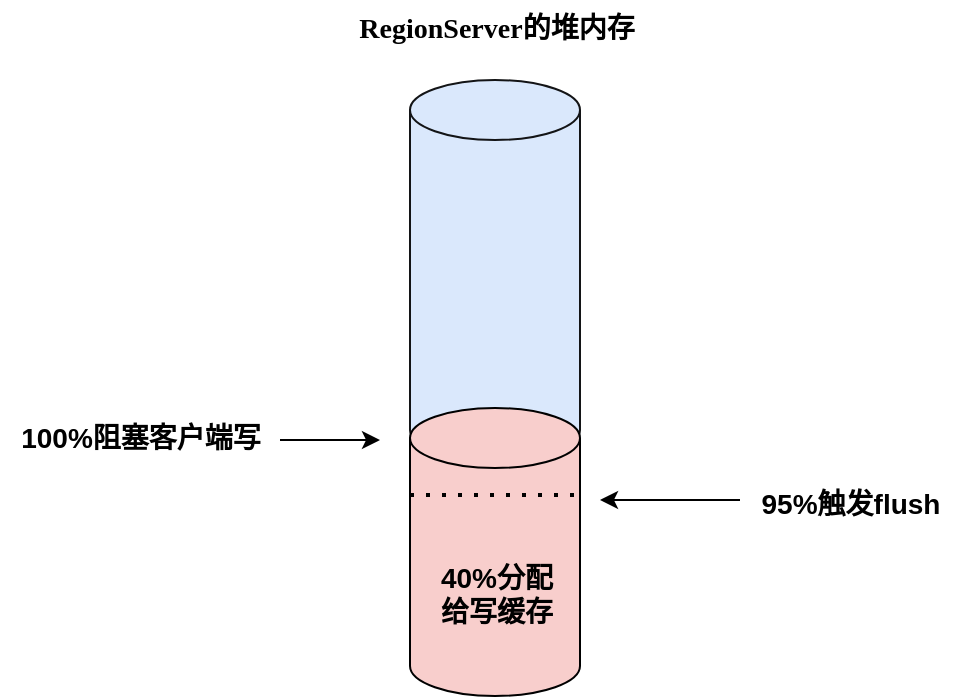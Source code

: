 <mxfile version="21.2.8" type="device">
  <diagram name="Page-1" id="U2sgMt6IpICBFfTSHYp9">
    <mxGraphModel dx="1567" dy="705" grid="1" gridSize="10" guides="1" tooltips="1" connect="1" arrows="1" fold="1" page="1" pageScale="1" pageWidth="827" pageHeight="1169" math="0" shadow="0">
      <root>
        <mxCell id="0" />
        <mxCell id="1" parent="0" />
        <mxCell id="hcL190hoLd-GWTFzOgWW-1" value="" style="shape=cylinder3;whiteSpace=wrap;html=1;boundedLbl=1;backgroundOutline=1;size=15;rotation=0;fillColor=#dae8fc;strokeColor=#131416;" vertex="1" parent="1">
          <mxGeometry x="185" y="160" width="85" height="190" as="geometry" />
        </mxCell>
        <mxCell id="hcL190hoLd-GWTFzOgWW-2" value="" style="shape=cylinder3;whiteSpace=wrap;html=1;boundedLbl=1;backgroundOutline=1;size=15;fillColor=#f8cecc;strokeColor=#000000;" vertex="1" parent="1">
          <mxGeometry x="185" y="324" width="85" height="144" as="geometry" />
        </mxCell>
        <mxCell id="hcL190hoLd-GWTFzOgWW-3" value="&lt;font size=&quot;1&quot; face=&quot;Verdana&quot;&gt;&lt;b style=&quot;font-size: 14px;&quot;&gt;RegionServer的堆内存&lt;/b&gt;&lt;/font&gt;" style="text;html=1;align=center;verticalAlign=middle;resizable=0;points=[];autosize=1;strokeColor=none;fillColor=none;" vertex="1" parent="1">
          <mxGeometry x="132.5" y="120" width="190" height="30" as="geometry" />
        </mxCell>
        <mxCell id="hcL190hoLd-GWTFzOgWW-5" value="&lt;b style=&quot;font-size: 14px;&quot;&gt;40%分配&lt;br&gt;给写缓存&lt;/b&gt;" style="text;html=1;align=center;verticalAlign=middle;resizable=0;points=[];autosize=1;strokeColor=none;fillColor=none;" vertex="1" parent="1">
          <mxGeometry x="187.5" y="392" width="80" height="50" as="geometry" />
        </mxCell>
        <mxCell id="hcL190hoLd-GWTFzOgWW-6" value="" style="endArrow=none;dashed=1;html=1;dashPattern=1 3;strokeWidth=2;rounded=0;exitX=0;exitY=0;exitDx=0;exitDy=43.5;exitPerimeter=0;entryX=1;entryY=0;entryDx=0;entryDy=43.5;entryPerimeter=0;" edge="1" parent="1" source="hcL190hoLd-GWTFzOgWW-2" target="hcL190hoLd-GWTFzOgWW-2">
          <mxGeometry width="50" height="50" relative="1" as="geometry">
            <mxPoint x="360" y="380" as="sourcePoint" />
            <mxPoint x="410" y="330" as="targetPoint" />
          </mxGeometry>
        </mxCell>
        <mxCell id="hcL190hoLd-GWTFzOgWW-7" value="" style="endArrow=classic;html=1;rounded=0;" edge="1" parent="1">
          <mxGeometry width="50" height="50" relative="1" as="geometry">
            <mxPoint x="350" y="370" as="sourcePoint" />
            <mxPoint x="280" y="370" as="targetPoint" />
          </mxGeometry>
        </mxCell>
        <mxCell id="hcL190hoLd-GWTFzOgWW-9" value="&lt;b style=&quot;font-size: 14px;&quot;&gt;95%触发flush&lt;br&gt;&lt;/b&gt;" style="text;html=1;align=center;verticalAlign=middle;resizable=0;points=[];autosize=1;strokeColor=none;fillColor=none;" vertex="1" parent="1">
          <mxGeometry x="350" y="357" width="110" height="30" as="geometry" />
        </mxCell>
        <mxCell id="hcL190hoLd-GWTFzOgWW-10" value="" style="endArrow=classic;html=1;rounded=0;" edge="1" parent="1">
          <mxGeometry width="50" height="50" relative="1" as="geometry">
            <mxPoint x="120" y="340" as="sourcePoint" />
            <mxPoint x="170" y="340" as="targetPoint" />
          </mxGeometry>
        </mxCell>
        <mxCell id="hcL190hoLd-GWTFzOgWW-11" value="&lt;b style=&quot;font-size: 14px;&quot;&gt;100%阻塞客户端写&lt;br&gt;&lt;/b&gt;" style="text;html=1;align=center;verticalAlign=middle;resizable=0;points=[];autosize=1;strokeColor=none;fillColor=none;" vertex="1" parent="1">
          <mxGeometry x="-20" y="324" width="140" height="30" as="geometry" />
        </mxCell>
      </root>
    </mxGraphModel>
  </diagram>
</mxfile>
